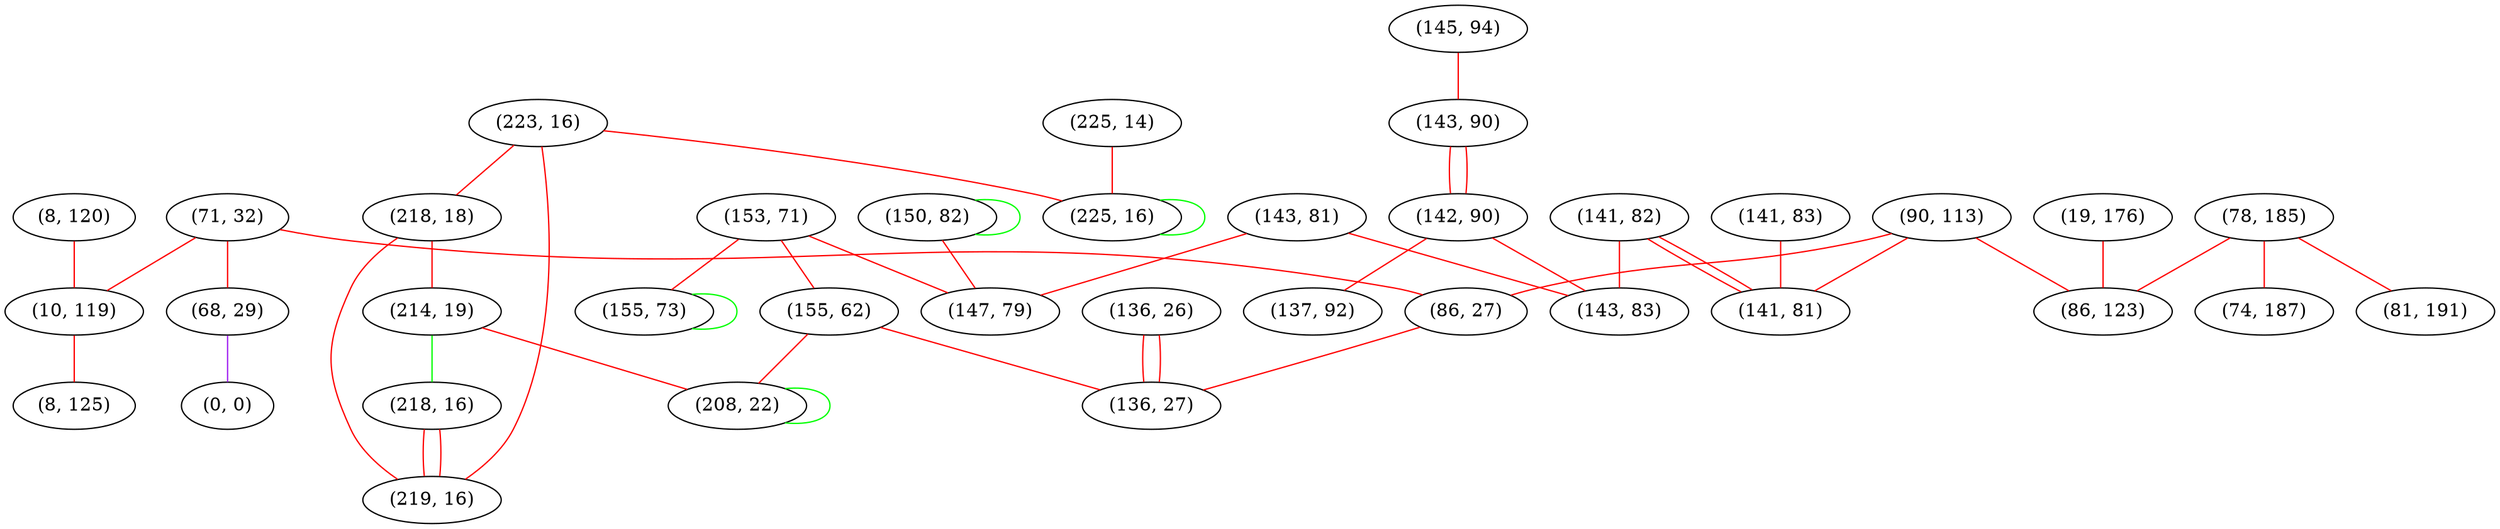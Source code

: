 graph "" {
"(8, 120)";
"(71, 32)";
"(19, 176)";
"(145, 94)";
"(78, 185)";
"(225, 14)";
"(153, 71)";
"(74, 187)";
"(90, 113)";
"(141, 83)";
"(155, 73)";
"(143, 81)";
"(68, 29)";
"(223, 16)";
"(150, 82)";
"(141, 82)";
"(143, 90)";
"(10, 119)";
"(218, 18)";
"(225, 16)";
"(0, 0)";
"(86, 123)";
"(214, 19)";
"(147, 79)";
"(142, 90)";
"(155, 62)";
"(143, 83)";
"(136, 26)";
"(218, 16)";
"(141, 81)";
"(86, 27)";
"(137, 92)";
"(81, 191)";
"(219, 16)";
"(208, 22)";
"(8, 125)";
"(136, 27)";
"(8, 120)" -- "(10, 119)"  [color=red, key=0, weight=1];
"(71, 32)" -- "(10, 119)"  [color=red, key=0, weight=1];
"(71, 32)" -- "(86, 27)"  [color=red, key=0, weight=1];
"(71, 32)" -- "(68, 29)"  [color=red, key=0, weight=1];
"(19, 176)" -- "(86, 123)"  [color=red, key=0, weight=1];
"(145, 94)" -- "(143, 90)"  [color=red, key=0, weight=1];
"(78, 185)" -- "(86, 123)"  [color=red, key=0, weight=1];
"(78, 185)" -- "(74, 187)"  [color=red, key=0, weight=1];
"(78, 185)" -- "(81, 191)"  [color=red, key=0, weight=1];
"(225, 14)" -- "(225, 16)"  [color=red, key=0, weight=1];
"(153, 71)" -- "(147, 79)"  [color=red, key=0, weight=1];
"(153, 71)" -- "(155, 73)"  [color=red, key=0, weight=1];
"(153, 71)" -- "(155, 62)"  [color=red, key=0, weight=1];
"(90, 113)" -- "(86, 27)"  [color=red, key=0, weight=1];
"(90, 113)" -- "(86, 123)"  [color=red, key=0, weight=1];
"(90, 113)" -- "(141, 81)"  [color=red, key=0, weight=1];
"(141, 83)" -- "(141, 81)"  [color=red, key=0, weight=1];
"(155, 73)" -- "(155, 73)"  [color=green, key=0, weight=2];
"(143, 81)" -- "(143, 83)"  [color=red, key=0, weight=1];
"(143, 81)" -- "(147, 79)"  [color=red, key=0, weight=1];
"(68, 29)" -- "(0, 0)"  [color=purple, key=0, weight=4];
"(223, 16)" -- "(219, 16)"  [color=red, key=0, weight=1];
"(223, 16)" -- "(225, 16)"  [color=red, key=0, weight=1];
"(223, 16)" -- "(218, 18)"  [color=red, key=0, weight=1];
"(150, 82)" -- "(147, 79)"  [color=red, key=0, weight=1];
"(150, 82)" -- "(150, 82)"  [color=green, key=0, weight=2];
"(141, 82)" -- "(141, 81)"  [color=red, key=0, weight=1];
"(141, 82)" -- "(141, 81)"  [color=red, key=1, weight=1];
"(141, 82)" -- "(143, 83)"  [color=red, key=0, weight=1];
"(143, 90)" -- "(142, 90)"  [color=red, key=0, weight=1];
"(143, 90)" -- "(142, 90)"  [color=red, key=1, weight=1];
"(10, 119)" -- "(8, 125)"  [color=red, key=0, weight=1];
"(218, 18)" -- "(214, 19)"  [color=red, key=0, weight=1];
"(218, 18)" -- "(219, 16)"  [color=red, key=0, weight=1];
"(225, 16)" -- "(225, 16)"  [color=green, key=0, weight=2];
"(214, 19)" -- "(208, 22)"  [color=red, key=0, weight=1];
"(214, 19)" -- "(218, 16)"  [color=green, key=0, weight=2];
"(142, 90)" -- "(143, 83)"  [color=red, key=0, weight=1];
"(142, 90)" -- "(137, 92)"  [color=red, key=0, weight=1];
"(155, 62)" -- "(208, 22)"  [color=red, key=0, weight=1];
"(155, 62)" -- "(136, 27)"  [color=red, key=0, weight=1];
"(136, 26)" -- "(136, 27)"  [color=red, key=0, weight=1];
"(136, 26)" -- "(136, 27)"  [color=red, key=1, weight=1];
"(218, 16)" -- "(219, 16)"  [color=red, key=0, weight=1];
"(218, 16)" -- "(219, 16)"  [color=red, key=1, weight=1];
"(86, 27)" -- "(136, 27)"  [color=red, key=0, weight=1];
"(208, 22)" -- "(208, 22)"  [color=green, key=0, weight=2];
}
